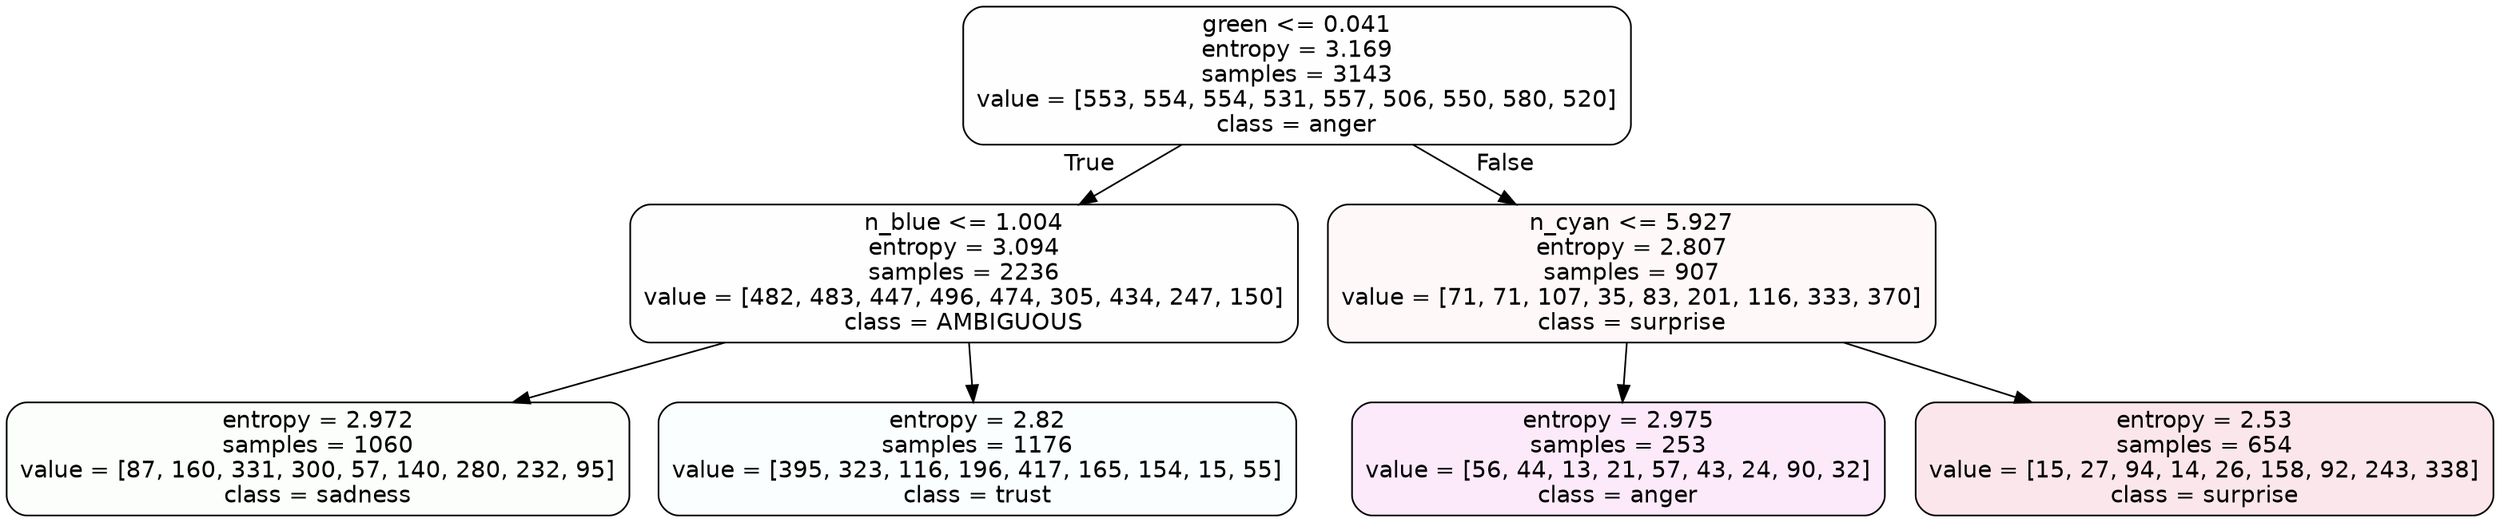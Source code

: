 digraph Tree {
node [shape=box, style="filled, rounded", color="black", fontname=helvetica] ;
edge [fontname=helvetica] ;
0 [label="green <= 0.041\nentropy = 3.169\nsamples = 3143\nvalue = [553, 554, 554, 531, 557, 506, 550, 580, 520]\nclass = anger", fillcolor="#e539d701"] ;
1 [label="n_blue <= 1.004\nentropy = 3.094\nsamples = 2236\nvalue = [482, 483, 447, 496, 474, 305, 434, 247, 150]\nclass = AMBIGUOUS", fillcolor="#39e58101"] ;
0 -> 1 [labeldistance=2.5, labelangle=45, headlabel="True"] ;
2 [label="entropy = 2.972\nsamples = 1060\nvalue = [87, 160, 331, 300, 57, 140, 280, 232, 95]\nclass = sadness", fillcolor="#64e53906"] ;
1 -> 2 ;
3 [label="entropy = 2.82\nsamples = 1176\nvalue = [395, 323, 116, 196, 417, 165, 154, 15, 55]\nclass = trust", fillcolor="#39d7e504"] ;
1 -> 3 ;
4 [label="n_cyan <= 5.927\nentropy = 2.807\nsamples = 907\nvalue = [71, 71, 107, 35, 83, 201, 116, 333, 370]\nclass = surprise", fillcolor="#e5396409"] ;
0 -> 4 [labeldistance=2.5, labelangle=-45, headlabel="False"] ;
5 [label="entropy = 2.975\nsamples = 253\nvalue = [56, 44, 13, 21, 57, 43, 24, 90, 32]\nclass = anger", fillcolor="#e539d71a"] ;
4 -> 5 ;
6 [label="entropy = 2.53\nsamples = 654\nvalue = [15, 27, 94, 14, 26, 158, 92, 243, 338]\nclass = surprise", fillcolor="#e5396420"] ;
4 -> 6 ;
}